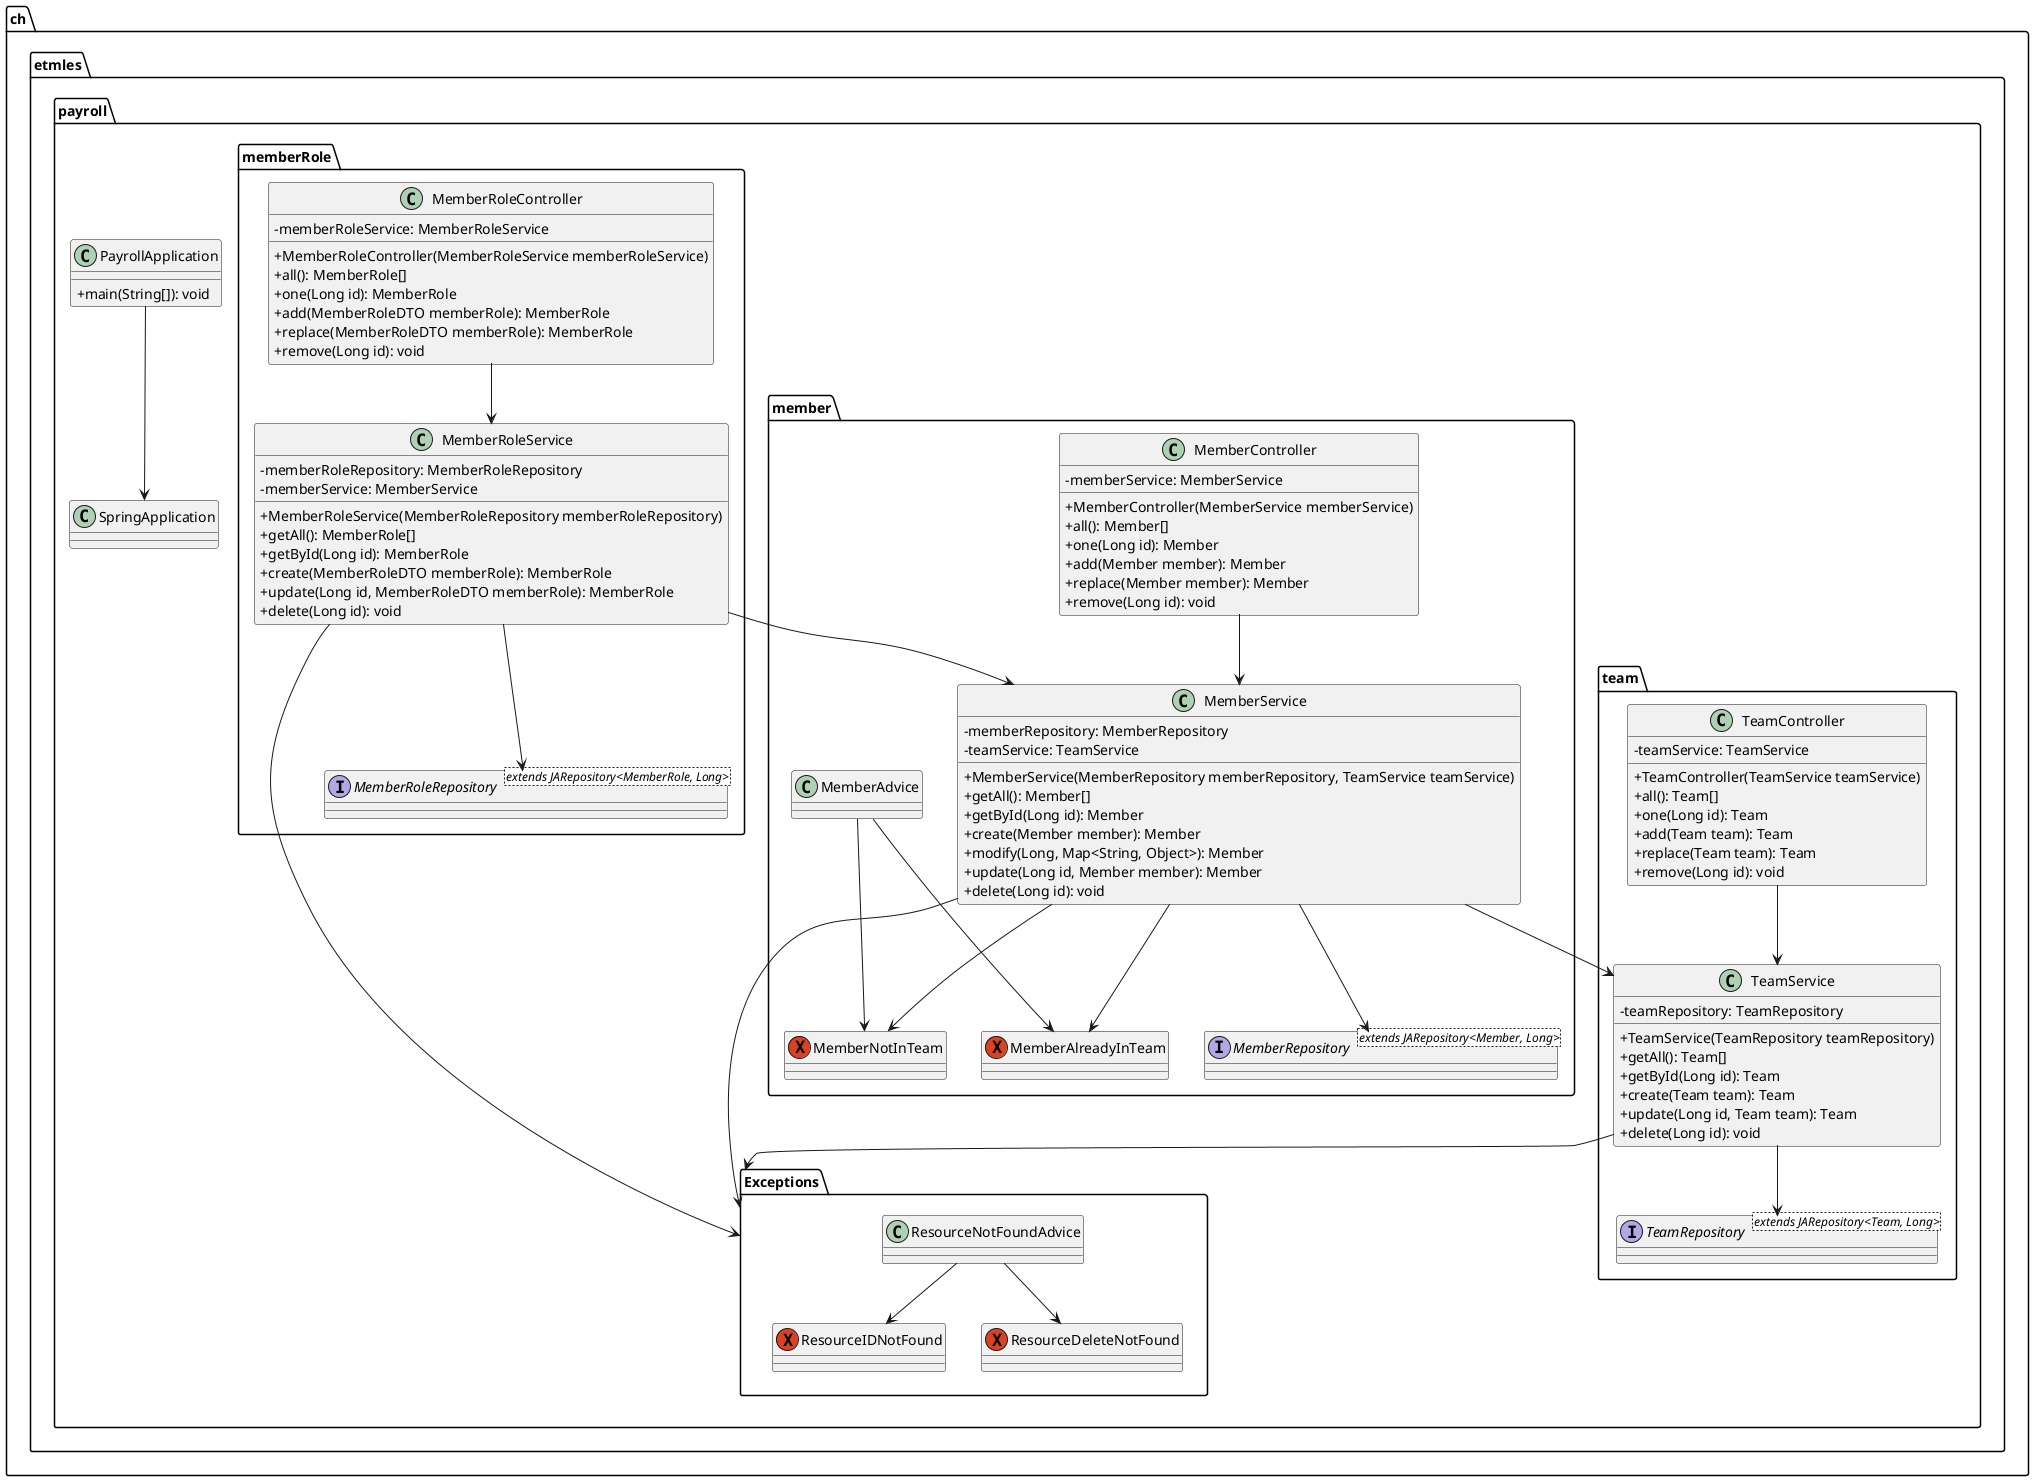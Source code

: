 @startuml

skinparam classAttributeIconSize 0

package ch.etmles.payroll {
    class "SpringApplication"
    class PayrollApplication {
        +main(String[]): void
    }
    "PayrollApplication" --> "SpringApplication"

    package member {
        interface MemberRepository<extends JARepository<Member, Long>>
        class MemberController {
            -memberService: MemberService
            +MemberController(MemberService memberService)
            +all(): Member[]
            +one(Long id): Member
            +add(Member member): Member
            +replace(Member member): Member
            +remove(Long id): void
        }
        class MemberService {
            -memberRepository: MemberRepository
            -teamService: TeamService
            +MemberService(MemberRepository memberRepository, TeamService teamService)
            +getAll(): Member[]
            +getById(Long id): Member
            +create(Member member): Member
            +modify(Long, Map<String, Object>): Member
            +update(Long id, Member member): Member
            +delete(Long id): void
        }
        class "MemberAdvice"
        exception "MemberNotInTeam"
        exception "MemberAlreadyInTeam"

        "MemberController" --> "MemberService"
        "MemberService" --> "MemberRepository"
        "MemberService" --> "MemberNotInTeam"
        "MemberService" --> "MemberAlreadyInTeam"
        "MemberAdvice" --> "MemberNotInTeam"
        "MemberAdvice" --> "MemberAlreadyInTeam"
    }
    "MemberService" --> team.TeamService
    "MemberService" --> "Exceptions"

    package memberRole {
        interface MemberRoleRepository<extends JARepository<MemberRole, Long>>
        class MemberRoleController {
            -memberRoleService: MemberRoleService
            +MemberRoleController(MemberRoleService memberRoleService)
            +all(): MemberRole[]
            +one(Long id): MemberRole
            +add(MemberRoleDTO memberRole): MemberRole
            +replace(MemberRoleDTO memberRole): MemberRole
            +remove(Long id): void
        }
        class MemberRoleService {
            -memberRoleRepository: MemberRoleRepository
            -memberService: MemberService
            +MemberRoleService(MemberRoleRepository memberRoleRepository)
            +getAll(): MemberRole[]
            +getById(Long id): MemberRole
            +create(MemberRoleDTO memberRole): MemberRole
            +update(Long id, MemberRoleDTO memberRole): MemberRole
            +delete(Long id): void
        }

        "MemberRoleController" --> "MemberRoleService"
        "MemberRoleService" --> "MemberRoleRepository"
        "MemberRoleService" --> "MemberService"
    }

    "MemberRoleService" --> "Exceptions"

    package team {
        interface TeamRepository<extends JARepository<Team, Long>>
        class TeamController {
            -teamService: TeamService
            +TeamController(TeamService teamService)
            +all(): Team[]
            +one(Long id): Team
            +add(Team team): Team
            +replace(Team team): Team
            +remove(Long id): void
        }
        class TeamService {
            -teamRepository: TeamRepository
            +TeamService(TeamRepository teamRepository)
            +getAll(): Team[]
            +getById(Long id): Team
            +create(Team team): Team
            +update(Long id, Team team): Team
            +delete(Long id): void
        }

        "TeamController" --> "TeamService"
        "TeamService" --> "TeamRepository"
    }

    "TeamService" --> "Exceptions"

    package Exceptions {
        exception "ResourceIDNotFound"
        exception "ResourceDeleteNotFound"
        class "ResourceNotFoundAdvice"

        "ResourceNotFoundAdvice" --> "ResourceIDNotFound"
        "ResourceNotFoundAdvice" --> "ResourceDeleteNotFound"
    }
}

@enduml